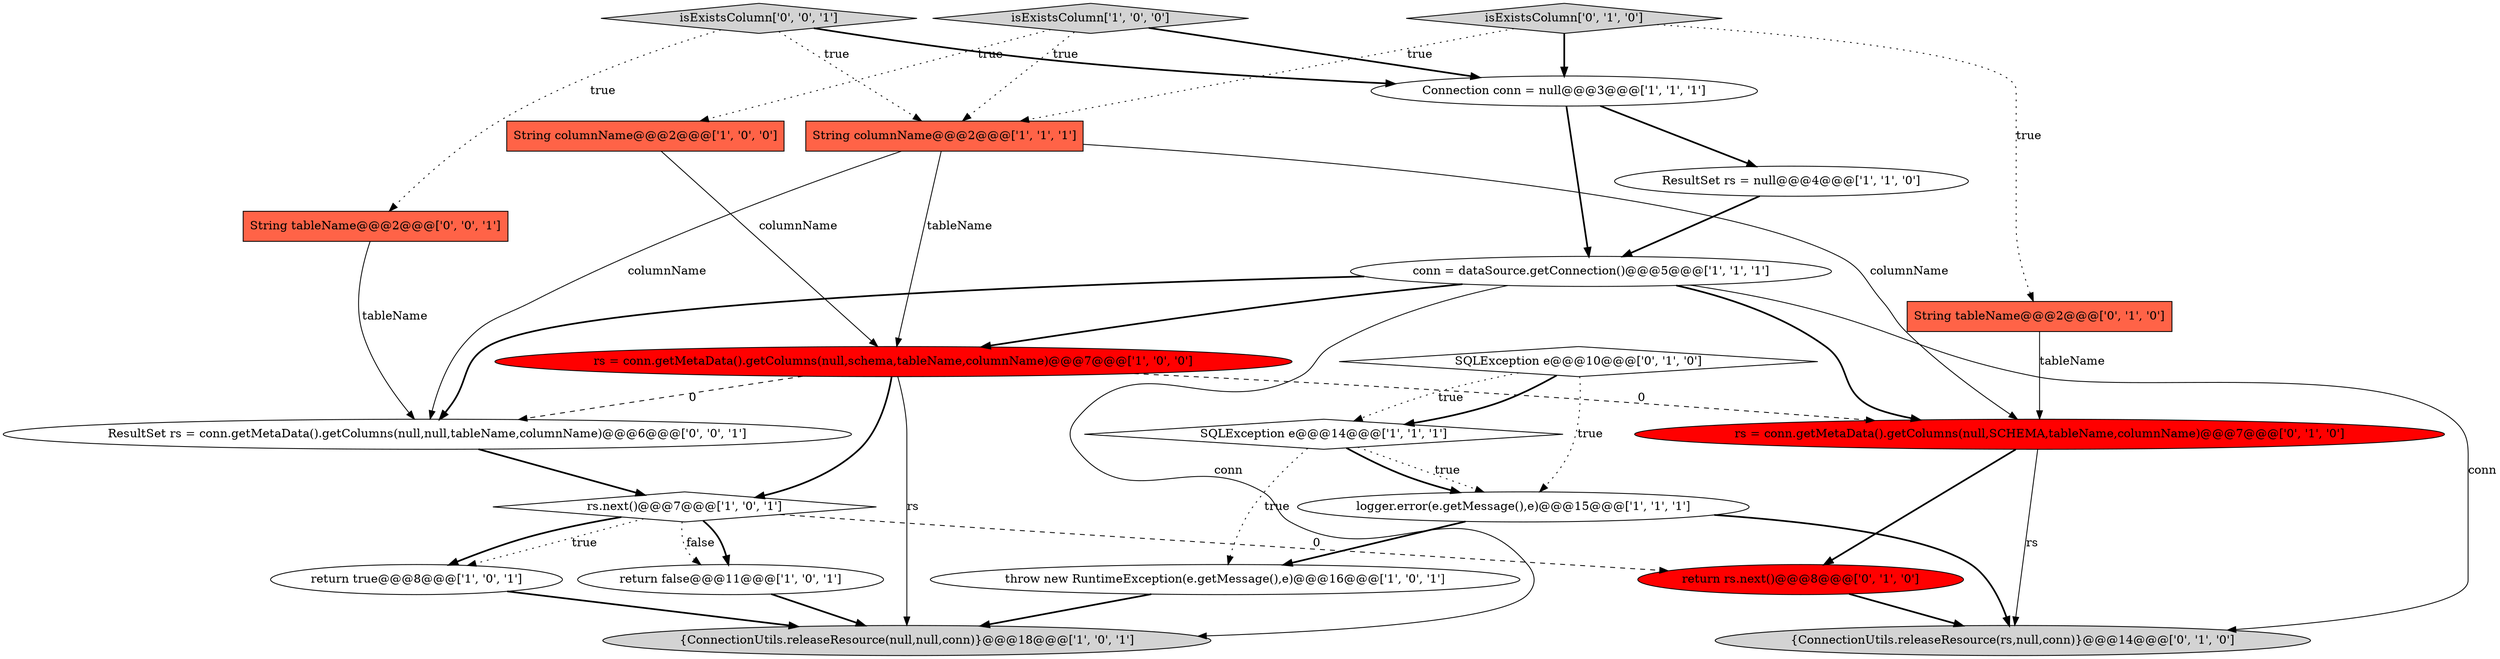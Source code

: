 digraph {
8 [style = filled, label = "return true@@@8@@@['1', '0', '1']", fillcolor = white, shape = ellipse image = "AAA0AAABBB1BBB"];
4 [style = filled, label = "ResultSet rs = null@@@4@@@['1', '1', '0']", fillcolor = white, shape = ellipse image = "AAA0AAABBB1BBB"];
18 [style = filled, label = "return rs.next()@@@8@@@['0', '1', '0']", fillcolor = red, shape = ellipse image = "AAA1AAABBB2BBB"];
16 [style = filled, label = "SQLException e@@@10@@@['0', '1', '0']", fillcolor = white, shape = diamond image = "AAA0AAABBB2BBB"];
11 [style = filled, label = "String columnName@@@2@@@['1', '1', '1']", fillcolor = tomato, shape = box image = "AAA0AAABBB1BBB"];
19 [style = filled, label = "rs = conn.getMetaData().getColumns(null,SCHEMA,tableName,columnName)@@@7@@@['0', '1', '0']", fillcolor = red, shape = ellipse image = "AAA1AAABBB2BBB"];
12 [style = filled, label = "{ConnectionUtils.releaseResource(null,null,conn)}@@@18@@@['1', '0', '1']", fillcolor = lightgray, shape = ellipse image = "AAA0AAABBB1BBB"];
6 [style = filled, label = "rs.next()@@@7@@@['1', '0', '1']", fillcolor = white, shape = diamond image = "AAA0AAABBB1BBB"];
20 [style = filled, label = "isExistsColumn['0', '0', '1']", fillcolor = lightgray, shape = diamond image = "AAA0AAABBB3BBB"];
5 [style = filled, label = "isExistsColumn['1', '0', '0']", fillcolor = lightgray, shape = diamond image = "AAA0AAABBB1BBB"];
3 [style = filled, label = "rs = conn.getMetaData().getColumns(null,schema,tableName,columnName)@@@7@@@['1', '0', '0']", fillcolor = red, shape = ellipse image = "AAA1AAABBB1BBB"];
15 [style = filled, label = "{ConnectionUtils.releaseResource(rs,null,conn)}@@@14@@@['0', '1', '0']", fillcolor = lightgray, shape = ellipse image = "AAA0AAABBB2BBB"];
7 [style = filled, label = "logger.error(e.getMessage(),e)@@@15@@@['1', '1', '1']", fillcolor = white, shape = ellipse image = "AAA0AAABBB1BBB"];
22 [style = filled, label = "String tableName@@@2@@@['0', '0', '1']", fillcolor = tomato, shape = box image = "AAA0AAABBB3BBB"];
10 [style = filled, label = "return false@@@11@@@['1', '0', '1']", fillcolor = white, shape = ellipse image = "AAA0AAABBB1BBB"];
2 [style = filled, label = "SQLException e@@@14@@@['1', '1', '1']", fillcolor = white, shape = diamond image = "AAA0AAABBB1BBB"];
14 [style = filled, label = "String tableName@@@2@@@['0', '1', '0']", fillcolor = tomato, shape = box image = "AAA0AAABBB2BBB"];
17 [style = filled, label = "isExistsColumn['0', '1', '0']", fillcolor = lightgray, shape = diamond image = "AAA0AAABBB2BBB"];
1 [style = filled, label = "throw new RuntimeException(e.getMessage(),e)@@@16@@@['1', '0', '1']", fillcolor = white, shape = ellipse image = "AAA0AAABBB1BBB"];
9 [style = filled, label = "Connection conn = null@@@3@@@['1', '1', '1']", fillcolor = white, shape = ellipse image = "AAA0AAABBB1BBB"];
13 [style = filled, label = "conn = dataSource.getConnection()@@@5@@@['1', '1', '1']", fillcolor = white, shape = ellipse image = "AAA0AAABBB1BBB"];
21 [style = filled, label = "ResultSet rs = conn.getMetaData().getColumns(null,null,tableName,columnName)@@@6@@@['0', '0', '1']", fillcolor = white, shape = ellipse image = "AAA0AAABBB3BBB"];
0 [style = filled, label = "String columnName@@@2@@@['1', '0', '0']", fillcolor = tomato, shape = box image = "AAA0AAABBB1BBB"];
19->18 [style = bold, label=""];
7->1 [style = bold, label=""];
16->2 [style = dotted, label="true"];
5->9 [style = bold, label=""];
20->11 [style = dotted, label="true"];
21->6 [style = bold, label=""];
20->9 [style = bold, label=""];
3->21 [style = dashed, label="0"];
11->21 [style = solid, label="columnName"];
9->4 [style = bold, label=""];
17->9 [style = bold, label=""];
4->13 [style = bold, label=""];
18->15 [style = bold, label=""];
17->14 [style = dotted, label="true"];
3->6 [style = bold, label=""];
5->0 [style = dotted, label="true"];
16->2 [style = bold, label=""];
11->3 [style = solid, label="tableName"];
3->19 [style = dashed, label="0"];
6->18 [style = dashed, label="0"];
16->7 [style = dotted, label="true"];
13->19 [style = bold, label=""];
5->11 [style = dotted, label="true"];
11->19 [style = solid, label="columnName"];
3->12 [style = solid, label="rs"];
22->21 [style = solid, label="tableName"];
13->3 [style = bold, label=""];
10->12 [style = bold, label=""];
0->3 [style = solid, label="columnName"];
6->8 [style = dotted, label="true"];
2->7 [style = dotted, label="true"];
6->10 [style = bold, label=""];
2->1 [style = dotted, label="true"];
6->8 [style = bold, label=""];
1->12 [style = bold, label=""];
7->15 [style = bold, label=""];
13->15 [style = solid, label="conn"];
20->22 [style = dotted, label="true"];
2->7 [style = bold, label=""];
6->10 [style = dotted, label="false"];
13->12 [style = solid, label="conn"];
13->21 [style = bold, label=""];
8->12 [style = bold, label=""];
14->19 [style = solid, label="tableName"];
9->13 [style = bold, label=""];
17->11 [style = dotted, label="true"];
19->15 [style = solid, label="rs"];
}
